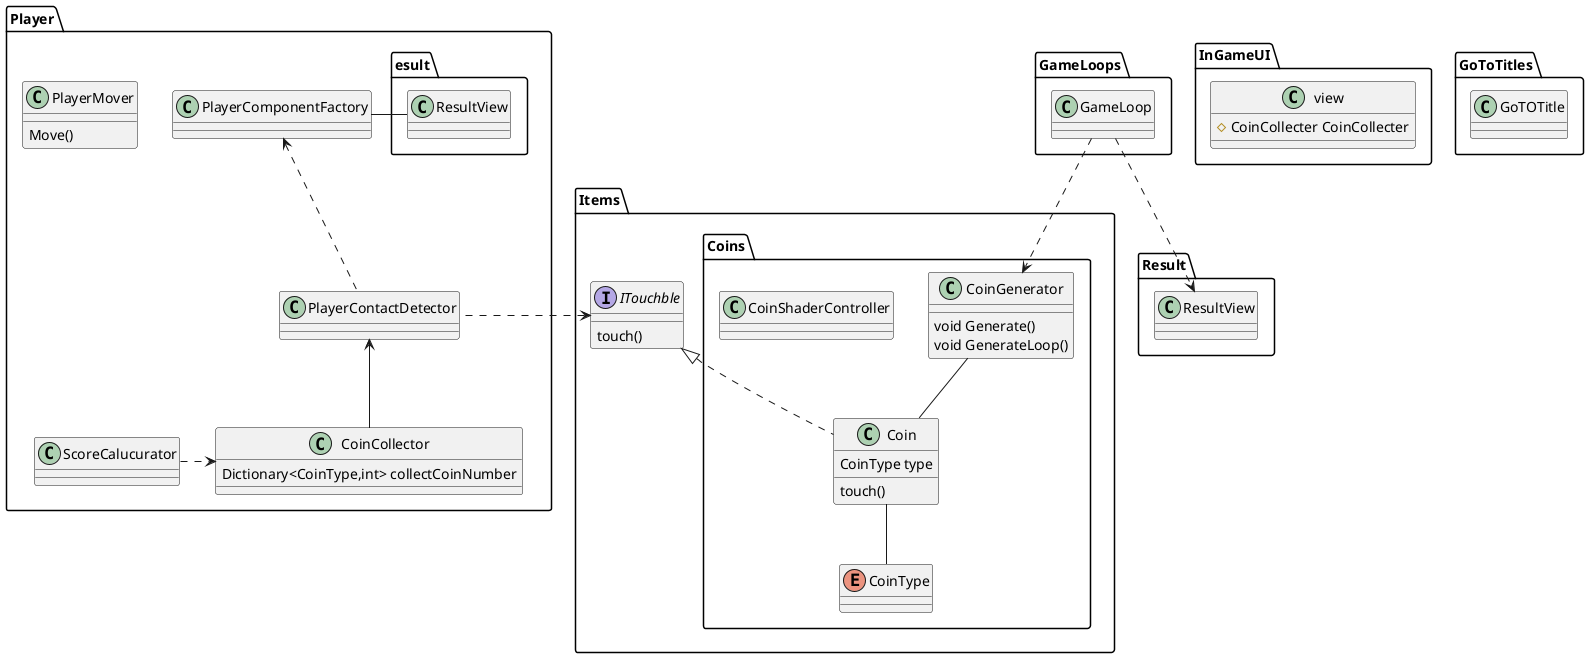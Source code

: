 ﻿@startuml
'https://plantuml.com/class-diagram
namespace Player{
    PlayerComponentFactory <.. PlayerContactDetector
    ScoreCalucurator .> CoinCollector
    PlayerComponentFactory -Result.ResultView
    
    class CoinCollector{
        Dictionary<CoinType,int> collectCoinNumber              
    }
    class PlayerMover{
        Move()
    }
    class PlayerComponentFactory{
    }
    class PlayerContactDetector{}
    class ScoreCalucurator{
    }
}

Items.ITouchble <. Player.PlayerContactDetector
Player.PlayerContactDetector <-- Player.CoinCollector

namespace Items{
    Items.ITouchble <|..  Items.Coins.Coin
    Items.Coins.CoinGenerator --  Items.Coins.Coin
    Items.Coins.Coin --  Items.Coins.CoinType
    interface ITouchble{
        touch()
    }

}
namespace Items.Coins{
    class Coin{
        CoinType type
        touch()   
    }
   
    class CoinGenerator{
        void Generate()
        void GenerateLoop()
    }
    class CoinShaderController{}
    enum CoinType{
    }
}
namespace InGameUI{
    class view{
        # CoinCollecter CoinCollecter
        
    }
}

'リザルト結果
namespace Result{
    class ResultView{   
    }

}

namespace GameLoops{
    GameLoop ..> Items.Coins.CoinGenerator
    GameLoop ..> Result.ResultView
    class GameLoop{}
}
namespace GoToTitles{
    class GoTOTitle{}
}
@enduml